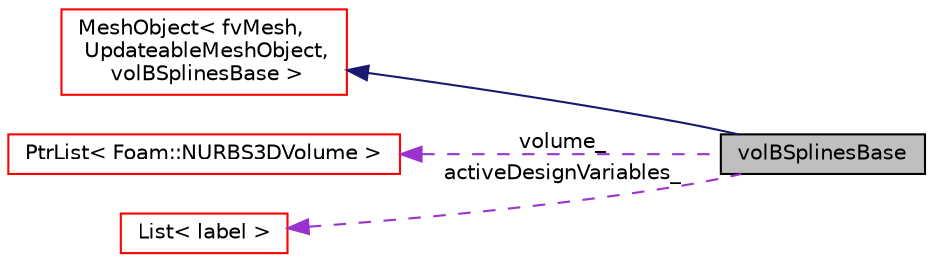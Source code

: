digraph "volBSplinesBase"
{
  bgcolor="transparent";
  edge [fontname="Helvetica",fontsize="10",labelfontname="Helvetica",labelfontsize="10"];
  node [fontname="Helvetica",fontsize="10",shape=record];
  rankdir="LR";
  Node1 [label="volBSplinesBase",height=0.2,width=0.4,color="black", fillcolor="grey75", style="filled" fontcolor="black"];
  Node2 -> Node1 [dir="back",color="midnightblue",fontsize="10",style="solid",fontname="Helvetica"];
  Node2 [label="MeshObject\< fvMesh,\l UpdateableMeshObject,\l volBSplinesBase \>",height=0.2,width=0.4,color="red",URL="$classFoam_1_1MeshObject.html"];
  Node3 -> Node1 [dir="back",color="darkorchid3",fontsize="10",style="dashed",label=" volume_" ,fontname="Helvetica"];
  Node3 [label="PtrList\< Foam::NURBS3DVolume \>",height=0.2,width=0.4,color="red",URL="$classFoam_1_1PtrList.html"];
  Node4 -> Node1 [dir="back",color="darkorchid3",fontsize="10",style="dashed",label=" activeDesignVariables_" ,fontname="Helvetica"];
  Node4 [label="List\< label \>",height=0.2,width=0.4,color="red",URL="$classFoam_1_1List.html"];
}
